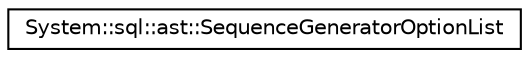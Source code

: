 digraph G
{
  edge [fontname="Helvetica",fontsize="10",labelfontname="Helvetica",labelfontsize="10"];
  node [fontname="Helvetica",fontsize="10",shape=record];
  rankdir="LR";
  Node1 [label="System::sql::ast::SequenceGeneratorOptionList",height=0.2,width=0.4,color="black", fillcolor="white", style="filled",URL="$class_system_1_1sql_1_1ast_1_1_sequence_generator_option_list.html"];
}
